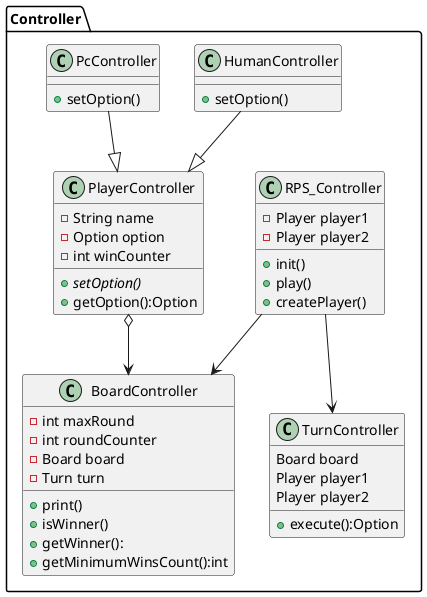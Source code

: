 @startuml


package Controller <<Folder>> {
    class RPS_Controller
    class PlayerController
    class TurnController
    class BoardController
    class HumanController
    class PcController

    PcController --|> PlayerController
    HumanController --|> PlayerController
    PlayerController o--> BoardController
    RPS_Controller --> BoardController
    RPS_Controller --> TurnController


    RPS_Controller : - Player player1
    RPS_Controller : - Player player2
    RPS_Controller : + init()
    RPS_Controller : + play()
    RPS_Controller : + createPlayer()

    PlayerController : - String name
    PlayerController : - Option option
    PlayerController : - int winCounter
    PlayerController : + {abstract}setOption()
    PlayerController : + getOption():Option

    BoardController : - int maxRound
    BoardController : - int roundCounter
    BoardController : - Board board
    BoardController : - Turn turn
    BoardController : + print()
    BoardController : + isWinner()
    BoardController : + getWinner():
    BoardController : + getMinimumWinsCount():int

    TurnController : Board board
    TurnController : Player player1
    TurnController : Player player2
    TurnController : + execute():Option

    HumanController : + setOption()
    PcController : + setOption()
    
    
}

   
  

@enduml
